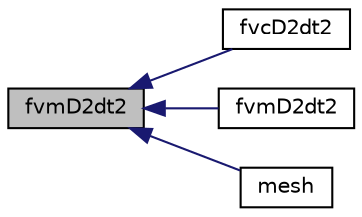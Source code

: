 digraph "fvmD2dt2"
{
  bgcolor="transparent";
  edge [fontname="Helvetica",fontsize="10",labelfontname="Helvetica",labelfontsize="10"];
  node [fontname="Helvetica",fontsize="10",shape=record];
  rankdir="LR";
  Node1 [label="fvmD2dt2",height=0.2,width=0.4,color="black", fillcolor="grey75", style="filled", fontcolor="black"];
  Node1 -> Node2 [dir="back",color="midnightblue",fontsize="10",style="solid",fontname="Helvetica"];
  Node2 [label="fvcD2dt2",height=0.2,width=0.4,color="black",URL="$a02514.html#a34d87b12f5b6032429455da2cf128f9a"];
  Node1 -> Node3 [dir="back",color="midnightblue",fontsize="10",style="solid",fontname="Helvetica"];
  Node3 [label="fvmD2dt2",height=0.2,width=0.4,color="black",URL="$a02514.html#a64f053191f5df04896582b77f8b3cb43"];
  Node1 -> Node4 [dir="back",color="midnightblue",fontsize="10",style="solid",fontname="Helvetica"];
  Node4 [label="mesh",height=0.2,width=0.4,color="black",URL="$a02514.html#a9687e6999ad5ae21072ec74623f049ff",tooltip="Return mesh reference. "];
}
